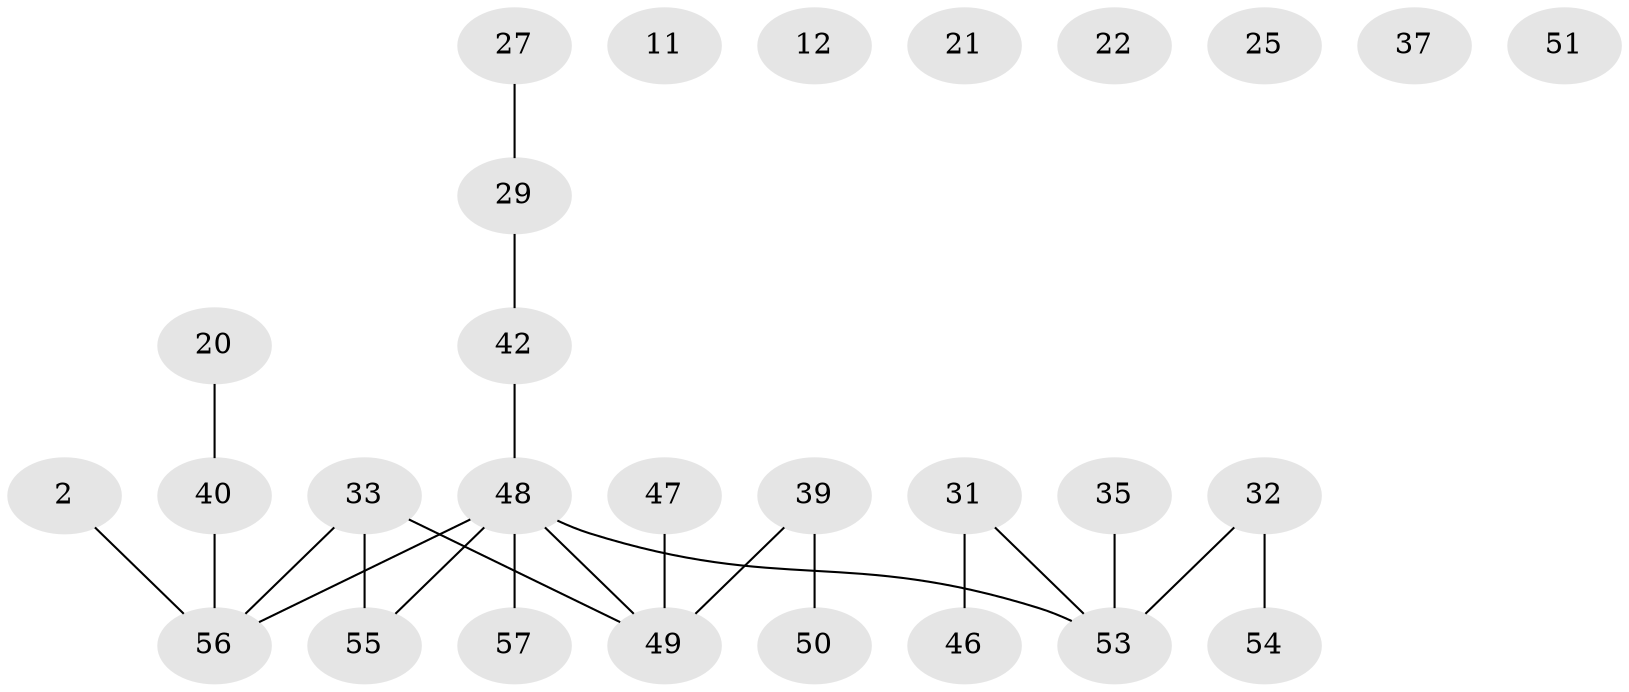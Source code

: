 // original degree distribution, {2: 0.3333333333333333, 1: 0.2631578947368421, 4: 0.10526315789473684, 3: 0.14035087719298245, 0: 0.12280701754385964, 6: 0.017543859649122806, 5: 0.017543859649122806}
// Generated by graph-tools (version 1.1) at 2025/38/03/09/25 04:38:59]
// undirected, 28 vertices, 22 edges
graph export_dot {
graph [start="1"]
  node [color=gray90,style=filled];
  2;
  11;
  12;
  20;
  21;
  22;
  25;
  27;
  29;
  31;
  32;
  33;
  35;
  37;
  39;
  40;
  42 [super="+9"];
  46 [super="+16"];
  47;
  48 [super="+19+34+28+15+17+44+43"];
  49 [super="+5+13+41+26"];
  50;
  51;
  53 [super="+30"];
  54;
  55 [super="+52"];
  56 [super="+36+23"];
  57 [super="+24+45"];
  2 -- 56;
  20 -- 40;
  27 -- 29;
  29 -- 42;
  31 -- 46;
  31 -- 53;
  32 -- 53;
  32 -- 54;
  33 -- 55 [weight=2];
  33 -- 56;
  33 -- 49;
  35 -- 53;
  39 -- 50;
  39 -- 49;
  40 -- 56;
  42 -- 48;
  47 -- 49;
  48 -- 55 [weight=2];
  48 -- 57 [weight=2];
  48 -- 53 [weight=2];
  48 -- 49;
  48 -- 56 [weight=2];
}
